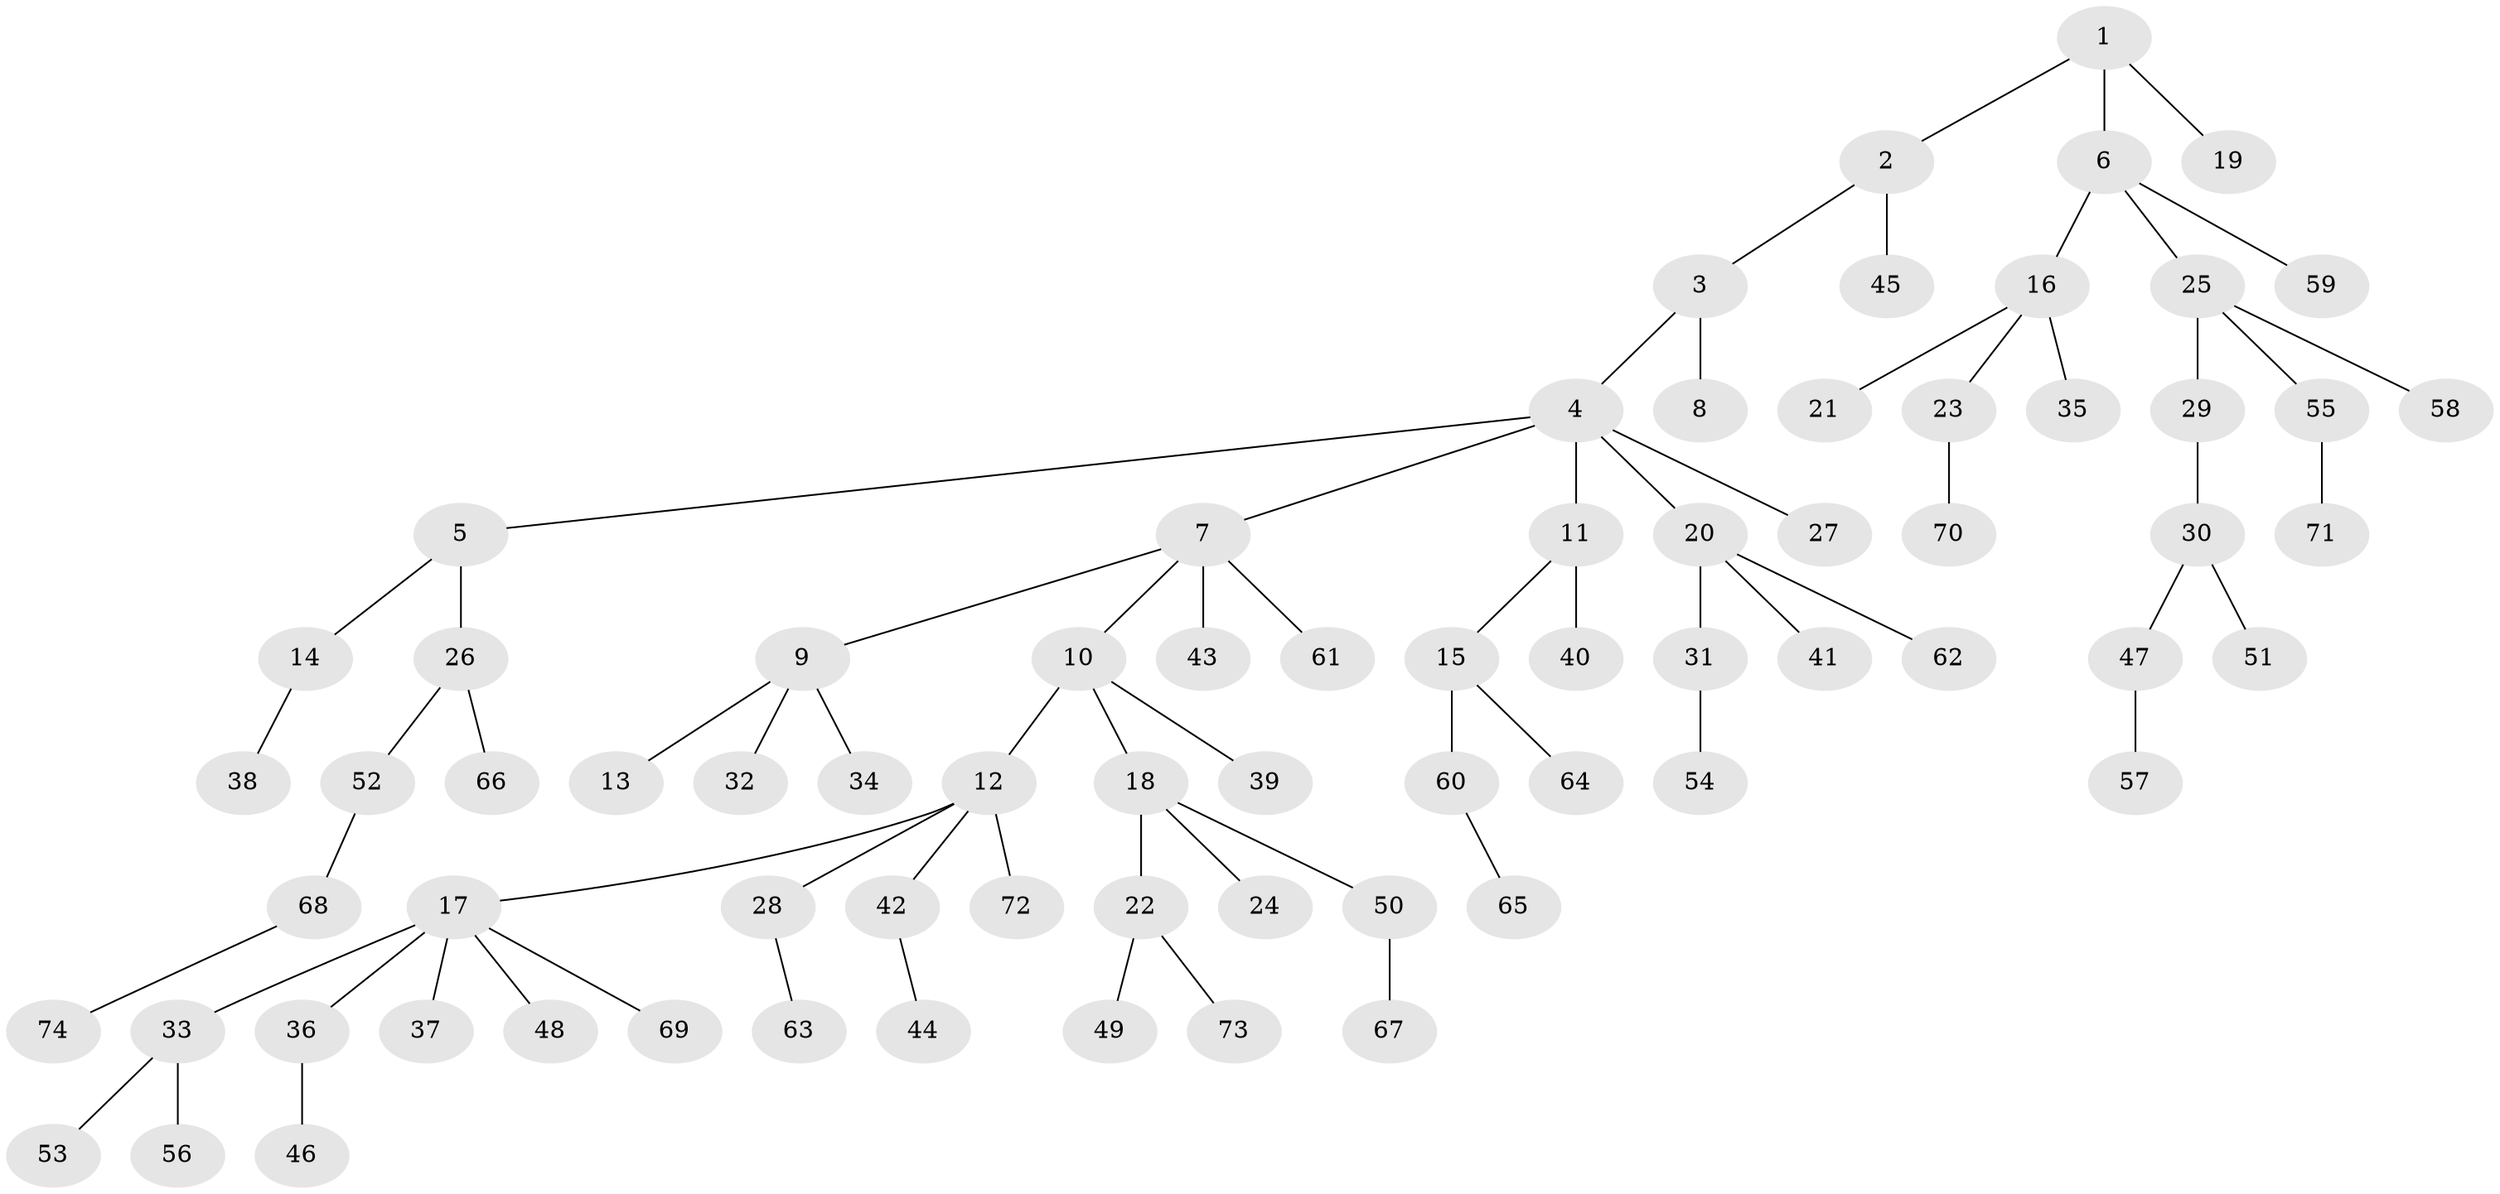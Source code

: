 // Generated by graph-tools (version 1.1) at 2025/53/03/09/25 04:53:03]
// undirected, 74 vertices, 73 edges
graph export_dot {
graph [start="1"]
  node [color=gray90,style=filled];
  1;
  2;
  3;
  4;
  5;
  6;
  7;
  8;
  9;
  10;
  11;
  12;
  13;
  14;
  15;
  16;
  17;
  18;
  19;
  20;
  21;
  22;
  23;
  24;
  25;
  26;
  27;
  28;
  29;
  30;
  31;
  32;
  33;
  34;
  35;
  36;
  37;
  38;
  39;
  40;
  41;
  42;
  43;
  44;
  45;
  46;
  47;
  48;
  49;
  50;
  51;
  52;
  53;
  54;
  55;
  56;
  57;
  58;
  59;
  60;
  61;
  62;
  63;
  64;
  65;
  66;
  67;
  68;
  69;
  70;
  71;
  72;
  73;
  74;
  1 -- 2;
  1 -- 6;
  1 -- 19;
  2 -- 3;
  2 -- 45;
  3 -- 4;
  3 -- 8;
  4 -- 5;
  4 -- 7;
  4 -- 11;
  4 -- 20;
  4 -- 27;
  5 -- 14;
  5 -- 26;
  6 -- 16;
  6 -- 25;
  6 -- 59;
  7 -- 9;
  7 -- 10;
  7 -- 43;
  7 -- 61;
  9 -- 13;
  9 -- 32;
  9 -- 34;
  10 -- 12;
  10 -- 18;
  10 -- 39;
  11 -- 15;
  11 -- 40;
  12 -- 17;
  12 -- 28;
  12 -- 42;
  12 -- 72;
  14 -- 38;
  15 -- 60;
  15 -- 64;
  16 -- 21;
  16 -- 23;
  16 -- 35;
  17 -- 33;
  17 -- 36;
  17 -- 37;
  17 -- 48;
  17 -- 69;
  18 -- 22;
  18 -- 24;
  18 -- 50;
  20 -- 31;
  20 -- 41;
  20 -- 62;
  22 -- 49;
  22 -- 73;
  23 -- 70;
  25 -- 29;
  25 -- 55;
  25 -- 58;
  26 -- 52;
  26 -- 66;
  28 -- 63;
  29 -- 30;
  30 -- 47;
  30 -- 51;
  31 -- 54;
  33 -- 53;
  33 -- 56;
  36 -- 46;
  42 -- 44;
  47 -- 57;
  50 -- 67;
  52 -- 68;
  55 -- 71;
  60 -- 65;
  68 -- 74;
}
